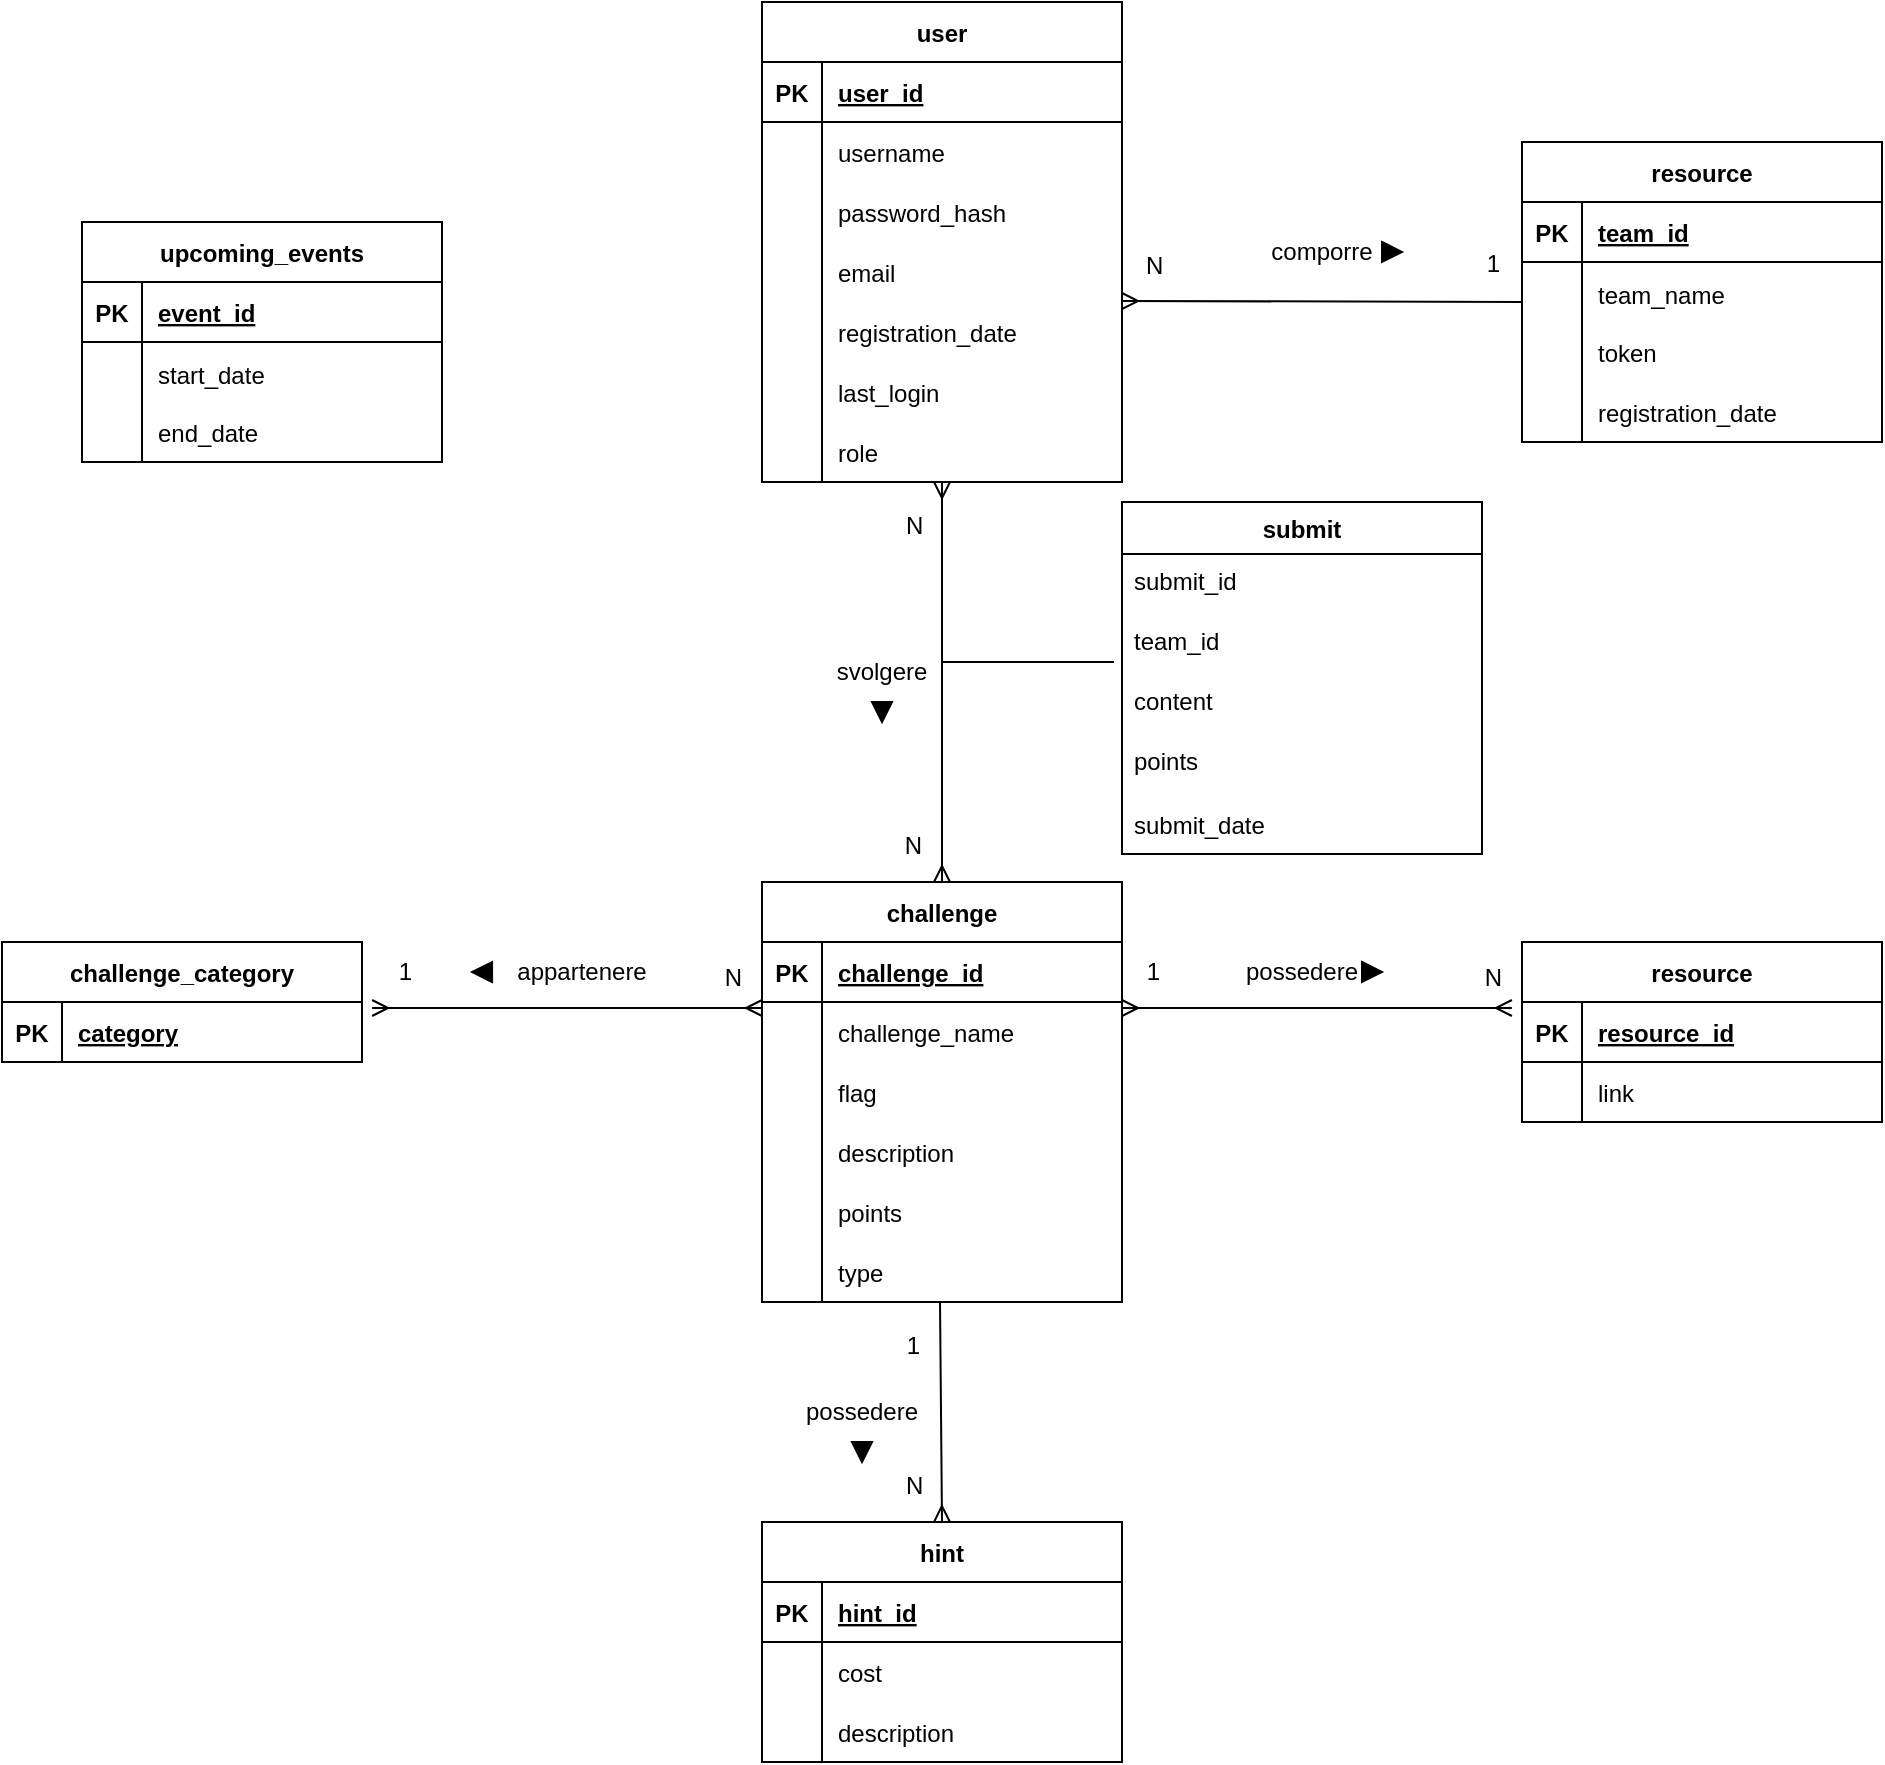 <mxfile>
    <diagram id="R2lEEEUBdFMjLlhIrx00" name="Page-1">
        <mxGraphModel dx="2384" dy="744" grid="1" gridSize="10" guides="1" tooltips="1" connect="1" arrows="1" fold="1" page="1" pageScale="1" pageWidth="850" pageHeight="1100" math="0" shadow="0" extFonts="Permanent Marker^https://fonts.googleapis.com/css?family=Permanent+Marker">
            <root>
                <mxCell id="0"/>
                <mxCell id="1" parent="0"/>
                <mxCell id="yDrpG6ZXYBAdKT8HltvP-22" value="" style="shape=partialRectangle;collapsible=0;dropTarget=0;pointerEvents=0;fillColor=none;points=[[0,0.5],[1,0.5]];portConstraint=eastwest;top=0;left=0;right=0;bottom=0;container=0;" parent="1" vertex="1">
                    <mxGeometry x="100" y="270" width="170" height="30" as="geometry"/>
                </mxCell>
                <mxCell id="yDrpG6ZXYBAdKT8HltvP-87" value="challenge" style="shape=table;startSize=30;container=1;collapsible=1;childLayout=tableLayout;fixedRows=1;rowLines=0;fontStyle=1;align=center;resizeLast=1;" parent="1" vertex="1">
                    <mxGeometry x="80" y="530" width="180" height="210" as="geometry"/>
                </mxCell>
                <mxCell id="yDrpG6ZXYBAdKT8HltvP-88" value="" style="shape=partialRectangle;collapsible=0;dropTarget=0;pointerEvents=0;fillColor=none;points=[[0,0.5],[1,0.5]];portConstraint=eastwest;top=0;left=0;right=0;bottom=1;" parent="yDrpG6ZXYBAdKT8HltvP-87" vertex="1">
                    <mxGeometry y="30" width="180" height="30" as="geometry"/>
                </mxCell>
                <mxCell id="yDrpG6ZXYBAdKT8HltvP-89" value="PK" style="shape=partialRectangle;overflow=hidden;connectable=0;fillColor=none;top=0;left=0;bottom=0;right=0;fontStyle=1;" parent="yDrpG6ZXYBAdKT8HltvP-88" vertex="1">
                    <mxGeometry width="30" height="30" as="geometry">
                        <mxRectangle width="30" height="30" as="alternateBounds"/>
                    </mxGeometry>
                </mxCell>
                <mxCell id="yDrpG6ZXYBAdKT8HltvP-90" value="challenge_id" style="shape=partialRectangle;overflow=hidden;connectable=0;fillColor=none;top=0;left=0;bottom=0;right=0;align=left;spacingLeft=6;fontStyle=5;" parent="yDrpG6ZXYBAdKT8HltvP-88" vertex="1">
                    <mxGeometry x="30" width="150" height="30" as="geometry">
                        <mxRectangle width="150" height="30" as="alternateBounds"/>
                    </mxGeometry>
                </mxCell>
                <mxCell id="yDrpG6ZXYBAdKT8HltvP-91" value="" style="shape=partialRectangle;collapsible=0;dropTarget=0;pointerEvents=0;fillColor=none;points=[[0,0.5],[1,0.5]];portConstraint=eastwest;top=0;left=0;right=0;bottom=0;" parent="yDrpG6ZXYBAdKT8HltvP-87" vertex="1">
                    <mxGeometry y="60" width="180" height="30" as="geometry"/>
                </mxCell>
                <mxCell id="yDrpG6ZXYBAdKT8HltvP-92" value="" style="shape=partialRectangle;overflow=hidden;connectable=0;fillColor=none;top=0;left=0;bottom=0;right=1;" parent="yDrpG6ZXYBAdKT8HltvP-91" vertex="1">
                    <mxGeometry width="30" height="30" as="geometry">
                        <mxRectangle width="30" height="30" as="alternateBounds"/>
                    </mxGeometry>
                </mxCell>
                <mxCell id="yDrpG6ZXYBAdKT8HltvP-93" value="challenge_name" style="shape=partialRectangle;overflow=hidden;connectable=0;fillColor=none;top=0;left=0;bottom=0;right=0;align=left;spacingLeft=6;" parent="yDrpG6ZXYBAdKT8HltvP-91" vertex="1">
                    <mxGeometry x="30" width="150" height="30" as="geometry">
                        <mxRectangle width="150" height="30" as="alternateBounds"/>
                    </mxGeometry>
                </mxCell>
                <mxCell id="yDrpG6ZXYBAdKT8HltvP-115" value="" style="endArrow=none;html=1;rounded=0;startArrow=ERmany;startFill=0;" parent="1" edge="1">
                    <mxGeometry relative="1" as="geometry">
                        <mxPoint x="260" y="239.5" as="sourcePoint"/>
                        <mxPoint x="460" y="240" as="targetPoint"/>
                    </mxGeometry>
                </mxCell>
                <mxCell id="yDrpG6ZXYBAdKT8HltvP-116" value="&lt;div&gt;N&lt;/div&gt;" style="resizable=0;html=1;align=left;verticalAlign=bottom;" parent="yDrpG6ZXYBAdKT8HltvP-115" connectable="0" vertex="1">
                    <mxGeometry x="-1" relative="1" as="geometry">
                        <mxPoint x="10" y="-9" as="offset"/>
                    </mxGeometry>
                </mxCell>
                <mxCell id="yDrpG6ZXYBAdKT8HltvP-117" value="1" style="resizable=0;html=1;align=right;verticalAlign=bottom;" parent="yDrpG6ZXYBAdKT8HltvP-115" connectable="0" vertex="1">
                    <mxGeometry x="1" relative="1" as="geometry">
                        <mxPoint x="-10" y="-10" as="offset"/>
                    </mxGeometry>
                </mxCell>
                <mxCell id="yDrpG6ZXYBAdKT8HltvP-118" value="" style="endArrow=ERmany;html=1;rounded=0;startArrow=ERmany;startFill=0;entryX=0.5;entryY=0;entryDx=0;entryDy=0;endFill=0;" parent="1" target="yDrpG6ZXYBAdKT8HltvP-87" edge="1">
                    <mxGeometry relative="1" as="geometry">
                        <mxPoint x="170" y="330" as="sourcePoint"/>
                        <mxPoint x="320" y="460.5" as="targetPoint"/>
                    </mxGeometry>
                </mxCell>
                <mxCell id="yDrpG6ZXYBAdKT8HltvP-119" value="&lt;div&gt;N&lt;/div&gt;" style="resizable=0;html=1;align=left;verticalAlign=bottom;" parent="yDrpG6ZXYBAdKT8HltvP-118" connectable="0" vertex="1">
                    <mxGeometry x="-1" relative="1" as="geometry">
                        <mxPoint x="-20" y="30" as="offset"/>
                    </mxGeometry>
                </mxCell>
                <mxCell id="yDrpG6ZXYBAdKT8HltvP-120" value="&lt;div&gt;N&lt;/div&gt;" style="resizable=0;html=1;align=right;verticalAlign=bottom;" parent="yDrpG6ZXYBAdKT8HltvP-118" connectable="0" vertex="1">
                    <mxGeometry x="1" relative="1" as="geometry">
                        <mxPoint x="-10" y="-10" as="offset"/>
                    </mxGeometry>
                </mxCell>
                <mxCell id="yDrpG6ZXYBAdKT8HltvP-121" value="" style="endArrow=none;html=1;rounded=0;entryX=-0.022;entryY=0.8;entryDx=0;entryDy=0;entryPerimeter=0;" parent="1" target="uYrb1dKeIzhI816JqT8A-3" edge="1">
                    <mxGeometry relative="1" as="geometry">
                        <mxPoint x="170" y="420" as="sourcePoint"/>
                        <mxPoint x="230" y="430" as="targetPoint"/>
                    </mxGeometry>
                </mxCell>
                <mxCell id="yDrpG6ZXYBAdKT8HltvP-122" value="submit" style="swimlane;fontStyle=1;childLayout=stackLayout;horizontal=1;startSize=26;horizontalStack=0;resizeParent=1;resizeParentMax=0;resizeLast=0;collapsible=1;marginBottom=0;align=center;fontSize=12;" parent="1" vertex="1">
                    <mxGeometry x="260" y="340" width="180" height="176" as="geometry"/>
                </mxCell>
                <mxCell id="yDrpG6ZXYBAdKT8HltvP-123" value="submit_id" style="text;strokeColor=none;fillColor=none;spacingLeft=4;spacingRight=4;overflow=hidden;rotatable=0;points=[[0,0.5],[1,0.5]];portConstraint=eastwest;fontSize=12;" parent="yDrpG6ZXYBAdKT8HltvP-122" vertex="1">
                    <mxGeometry y="26" width="180" height="30" as="geometry"/>
                </mxCell>
                <mxCell id="uYrb1dKeIzhI816JqT8A-3" value="team_id" style="text;strokeColor=none;fillColor=none;spacingLeft=4;spacingRight=4;overflow=hidden;rotatable=0;points=[[0,0.5],[1,0.5]];portConstraint=eastwest;fontSize=12;" parent="yDrpG6ZXYBAdKT8HltvP-122" vertex="1">
                    <mxGeometry y="56" width="180" height="30" as="geometry"/>
                </mxCell>
                <mxCell id="yDrpG6ZXYBAdKT8HltvP-124" value="content" style="text;strokeColor=none;fillColor=none;spacingLeft=4;spacingRight=4;overflow=hidden;rotatable=0;points=[[0,0.5],[1,0.5]];portConstraint=eastwest;fontSize=12;" parent="yDrpG6ZXYBAdKT8HltvP-122" vertex="1">
                    <mxGeometry y="86" width="180" height="30" as="geometry"/>
                </mxCell>
                <mxCell id="yDrpG6ZXYBAdKT8HltvP-125" value="points" style="text;strokeColor=none;fillColor=none;spacingLeft=4;spacingRight=4;overflow=hidden;rotatable=0;points=[[0,0.5],[1,0.5]];portConstraint=eastwest;fontSize=12;imageAspect=1;" parent="yDrpG6ZXYBAdKT8HltvP-122" vertex="1">
                    <mxGeometry y="116" width="180" height="32" as="geometry"/>
                </mxCell>
                <mxCell id="68" value="submit_date" style="text;strokeColor=none;fillColor=none;spacingLeft=4;spacingRight=4;overflow=hidden;rotatable=0;points=[[0,0.5],[1,0.5]];portConstraint=eastwest;fontSize=12;imageAspect=1;" parent="yDrpG6ZXYBAdKT8HltvP-122" vertex="1">
                    <mxGeometry y="148" width="180" height="28" as="geometry"/>
                </mxCell>
                <mxCell id="uYrb1dKeIzhI816JqT8A-4" value="comporre" style="text;html=1;strokeColor=none;fillColor=none;align=center;verticalAlign=middle;whiteSpace=wrap;rounded=0;fontSize=12;" parent="1" vertex="1">
                    <mxGeometry x="330" y="200" width="60" height="30" as="geometry"/>
                </mxCell>
                <mxCell id="uYrb1dKeIzhI816JqT8A-5" value="" style="triangle;whiteSpace=wrap;html=1;fontSize=12;strokeColor=default;fillColor=#000000;" parent="1" vertex="1">
                    <mxGeometry x="390" y="210" width="10" height="10" as="geometry"/>
                </mxCell>
                <mxCell id="uYrb1dKeIzhI816JqT8A-7" value="svolgere" style="text;html=1;strokeColor=none;fillColor=none;align=center;verticalAlign=middle;whiteSpace=wrap;rounded=0;fontSize=12;" parent="1" vertex="1">
                    <mxGeometry x="110" y="410" width="60" height="30" as="geometry"/>
                </mxCell>
                <mxCell id="uYrb1dKeIzhI816JqT8A-8" value="" style="triangle;whiteSpace=wrap;html=1;fontSize=12;strokeColor=default;fillColor=#000000;rotation=90;" parent="1" vertex="1">
                    <mxGeometry x="135" y="440" width="10" height="10" as="geometry"/>
                </mxCell>
                <mxCell id="C-vyLk0tnHw3VtMMgP7b-23" value="user" style="shape=table;startSize=30;container=1;collapsible=1;childLayout=tableLayout;fixedRows=1;rowLines=0;fontStyle=1;align=center;resizeLast=1;" parent="1" vertex="1">
                    <mxGeometry x="80" y="90" width="180" height="240" as="geometry"/>
                </mxCell>
                <mxCell id="C-vyLk0tnHw3VtMMgP7b-24" value="" style="shape=partialRectangle;collapsible=0;dropTarget=0;pointerEvents=0;fillColor=none;points=[[0,0.5],[1,0.5]];portConstraint=eastwest;top=0;left=0;right=0;bottom=1;" parent="C-vyLk0tnHw3VtMMgP7b-23" vertex="1">
                    <mxGeometry y="30" width="180" height="30" as="geometry"/>
                </mxCell>
                <mxCell id="C-vyLk0tnHw3VtMMgP7b-25" value="PK" style="shape=partialRectangle;overflow=hidden;connectable=0;fillColor=none;top=0;left=0;bottom=0;right=0;fontStyle=1;" parent="C-vyLk0tnHw3VtMMgP7b-24" vertex="1">
                    <mxGeometry width="30" height="30" as="geometry">
                        <mxRectangle width="30" height="30" as="alternateBounds"/>
                    </mxGeometry>
                </mxCell>
                <mxCell id="C-vyLk0tnHw3VtMMgP7b-26" value="user_id" style="shape=partialRectangle;overflow=hidden;connectable=0;fillColor=none;top=0;left=0;bottom=0;right=0;align=left;spacingLeft=6;fontStyle=5;" parent="C-vyLk0tnHw3VtMMgP7b-24" vertex="1">
                    <mxGeometry x="30" width="150" height="30" as="geometry">
                        <mxRectangle width="150" height="30" as="alternateBounds"/>
                    </mxGeometry>
                </mxCell>
                <mxCell id="C-vyLk0tnHw3VtMMgP7b-27" value="" style="shape=partialRectangle;collapsible=0;dropTarget=0;pointerEvents=0;fillColor=none;points=[[0,0.5],[1,0.5]];portConstraint=eastwest;top=0;left=0;right=0;bottom=0;" parent="C-vyLk0tnHw3VtMMgP7b-23" vertex="1">
                    <mxGeometry y="60" width="180" height="30" as="geometry"/>
                </mxCell>
                <mxCell id="C-vyLk0tnHw3VtMMgP7b-28" value="" style="shape=partialRectangle;overflow=hidden;connectable=0;fillColor=none;top=0;left=0;bottom=0;right=1;" parent="C-vyLk0tnHw3VtMMgP7b-27" vertex="1">
                    <mxGeometry width="30" height="30" as="geometry">
                        <mxRectangle width="30" height="30" as="alternateBounds"/>
                    </mxGeometry>
                </mxCell>
                <mxCell id="C-vyLk0tnHw3VtMMgP7b-29" value="username" style="shape=partialRectangle;overflow=hidden;connectable=0;fillColor=none;top=0;left=0;bottom=0;right=0;align=left;spacingLeft=6;" parent="C-vyLk0tnHw3VtMMgP7b-27" vertex="1">
                    <mxGeometry x="30" width="150" height="30" as="geometry">
                        <mxRectangle width="150" height="30" as="alternateBounds"/>
                    </mxGeometry>
                </mxCell>
                <mxCell id="yDrpG6ZXYBAdKT8HltvP-60" value="" style="group" parent="1" vertex="1" connectable="0">
                    <mxGeometry x="80" y="270" width="180" height="30" as="geometry"/>
                </mxCell>
                <mxCell id="yDrpG6ZXYBAdKT8HltvP-23" value="" style="shape=partialRectangle;overflow=hidden;connectable=0;fillColor=none;top=0;left=0;bottom=0;right=1;" parent="yDrpG6ZXYBAdKT8HltvP-60" vertex="1">
                    <mxGeometry width="30" height="30" as="geometry">
                        <mxRectangle width="30" height="30" as="alternateBounds"/>
                    </mxGeometry>
                </mxCell>
                <mxCell id="yDrpG6ZXYBAdKT8HltvP-24" value="last_login" style="shape=partialRectangle;overflow=hidden;connectable=0;fillColor=none;top=0;left=0;bottom=0;right=0;align=left;spacingLeft=6;" parent="yDrpG6ZXYBAdKT8HltvP-60" vertex="1">
                    <mxGeometry x="30" width="150" height="30" as="geometry">
                        <mxRectangle width="220" height="30" as="alternateBounds"/>
                    </mxGeometry>
                </mxCell>
                <mxCell id="yDrpG6ZXYBAdKT8HltvP-62" value="" style="group" parent="1" vertex="1" connectable="0">
                    <mxGeometry x="80" y="240" width="180" height="30" as="geometry"/>
                </mxCell>
                <mxCell id="yDrpG6ZXYBAdKT8HltvP-19" value="" style="shape=partialRectangle;collapsible=0;dropTarget=0;pointerEvents=0;fillColor=none;points=[[0,0.5],[1,0.5]];portConstraint=eastwest;top=0;left=0;right=0;bottom=0;container=0;" parent="yDrpG6ZXYBAdKT8HltvP-62" vertex="1">
                    <mxGeometry width="180" height="30" as="geometry"/>
                </mxCell>
                <mxCell id="yDrpG6ZXYBAdKT8HltvP-20" value="" style="shape=partialRectangle;overflow=hidden;connectable=0;fillColor=none;top=0;left=0;bottom=0;right=1;" parent="yDrpG6ZXYBAdKT8HltvP-62" vertex="1">
                    <mxGeometry width="30" height="30" as="geometry">
                        <mxRectangle width="30" height="30" as="alternateBounds"/>
                    </mxGeometry>
                </mxCell>
                <mxCell id="yDrpG6ZXYBAdKT8HltvP-21" value="registration_date" style="shape=partialRectangle;overflow=hidden;connectable=0;fillColor=none;top=0;left=0;bottom=0;right=0;align=left;spacingLeft=6;" parent="yDrpG6ZXYBAdKT8HltvP-62" vertex="1">
                    <mxGeometry x="30" width="150" height="30" as="geometry">
                        <mxRectangle width="220" height="30" as="alternateBounds"/>
                    </mxGeometry>
                </mxCell>
                <mxCell id="yDrpG6ZXYBAdKT8HltvP-63" value="" style="group" parent="1" vertex="1" connectable="0">
                    <mxGeometry x="80" y="210" width="180" height="30" as="geometry"/>
                </mxCell>
                <mxCell id="yDrpG6ZXYBAdKT8HltvP-16" value="" style="shape=partialRectangle;collapsible=0;dropTarget=0;pointerEvents=0;fillColor=none;points=[[0,0.5],[1,0.5]];portConstraint=eastwest;top=0;left=0;right=0;bottom=0;container=0;" parent="yDrpG6ZXYBAdKT8HltvP-63" vertex="1">
                    <mxGeometry width="180" height="30" as="geometry"/>
                </mxCell>
                <mxCell id="yDrpG6ZXYBAdKT8HltvP-17" value="" style="shape=partialRectangle;overflow=hidden;connectable=0;fillColor=none;top=0;left=0;bottom=0;right=1;" parent="yDrpG6ZXYBAdKT8HltvP-63" vertex="1">
                    <mxGeometry width="30" height="30" as="geometry">
                        <mxRectangle width="30" height="30" as="alternateBounds"/>
                    </mxGeometry>
                </mxCell>
                <mxCell id="yDrpG6ZXYBAdKT8HltvP-18" value="email" style="shape=partialRectangle;overflow=hidden;connectable=0;fillColor=none;top=0;left=0;bottom=0;right=0;align=left;spacingLeft=6;" parent="yDrpG6ZXYBAdKT8HltvP-63" vertex="1">
                    <mxGeometry x="30" width="150" height="30" as="geometry">
                        <mxRectangle width="220" height="30" as="alternateBounds"/>
                    </mxGeometry>
                </mxCell>
                <mxCell id="uYrb1dKeIzhI816JqT8A-12" value="" style="group" parent="1" vertex="1" connectable="0">
                    <mxGeometry x="80" y="300" width="180" height="30" as="geometry"/>
                </mxCell>
                <mxCell id="uYrb1dKeIzhI816JqT8A-13" value="" style="shape=partialRectangle;overflow=hidden;connectable=0;fillColor=none;top=0;left=0;bottom=0;right=1;" parent="uYrb1dKeIzhI816JqT8A-12" vertex="1">
                    <mxGeometry width="30" height="30" as="geometry">
                        <mxRectangle width="30" height="30" as="alternateBounds"/>
                    </mxGeometry>
                </mxCell>
                <mxCell id="uYrb1dKeIzhI816JqT8A-14" value="role" style="shape=partialRectangle;overflow=hidden;connectable=0;fillColor=none;top=0;left=0;bottom=0;right=0;align=left;spacingLeft=6;" parent="uYrb1dKeIzhI816JqT8A-12" vertex="1">
                    <mxGeometry x="30" width="150" height="30" as="geometry">
                        <mxRectangle width="220" height="30" as="alternateBounds"/>
                    </mxGeometry>
                </mxCell>
                <mxCell id="2" value="" style="shape=partialRectangle;collapsible=0;dropTarget=0;pointerEvents=0;fillColor=none;points=[[0,0.5],[1,0.5]];portConstraint=eastwest;top=0;left=0;right=0;bottom=0;" parent="1" vertex="1">
                    <mxGeometry x="80" y="650" width="180" height="30" as="geometry"/>
                </mxCell>
                <mxCell id="3" value="" style="shape=partialRectangle;overflow=hidden;connectable=0;fillColor=none;top=0;left=0;bottom=0;right=1;" parent="2" vertex="1">
                    <mxGeometry width="30" height="30" as="geometry">
                        <mxRectangle width="30" height="30" as="alternateBounds"/>
                    </mxGeometry>
                </mxCell>
                <mxCell id="4" value="description" style="shape=partialRectangle;overflow=hidden;connectable=0;fillColor=none;top=0;left=0;bottom=0;right=0;align=left;spacingLeft=6;" parent="2" vertex="1">
                    <mxGeometry x="30" width="150" height="30" as="geometry">
                        <mxRectangle width="150" height="30" as="alternateBounds"/>
                    </mxGeometry>
                </mxCell>
                <mxCell id="6" value="resource" style="shape=table;startSize=30;container=1;collapsible=1;childLayout=tableLayout;fixedRows=1;rowLines=0;fontStyle=1;align=center;resizeLast=1;" parent="1" vertex="1">
                    <mxGeometry x="460" y="560" width="180" height="90" as="geometry"/>
                </mxCell>
                <mxCell id="7" value="" style="shape=partialRectangle;collapsible=0;dropTarget=0;pointerEvents=0;fillColor=none;points=[[0,0.5],[1,0.5]];portConstraint=eastwest;top=0;left=0;right=0;bottom=1;" parent="6" vertex="1">
                    <mxGeometry y="30" width="180" height="30" as="geometry"/>
                </mxCell>
                <mxCell id="8" value="PK" style="shape=partialRectangle;overflow=hidden;connectable=0;fillColor=none;top=0;left=0;bottom=0;right=0;fontStyle=1;" parent="7" vertex="1">
                    <mxGeometry width="30" height="30" as="geometry">
                        <mxRectangle width="30" height="30" as="alternateBounds"/>
                    </mxGeometry>
                </mxCell>
                <mxCell id="9" value="resource_id" style="shape=partialRectangle;overflow=hidden;connectable=0;fillColor=none;top=0;left=0;bottom=0;right=0;align=left;spacingLeft=6;fontStyle=5;" parent="7" vertex="1">
                    <mxGeometry x="30" width="150" height="30" as="geometry">
                        <mxRectangle width="150" height="30" as="alternateBounds"/>
                    </mxGeometry>
                </mxCell>
                <mxCell id="22" value="" style="endArrow=ERmany;html=1;rounded=0;startArrow=ERmany;startFill=0;entryX=1;entryY=0.1;entryDx=0;entryDy=0;endFill=0;exitX=-0.028;exitY=0.1;exitDx=0;exitDy=0;exitPerimeter=0;entryPerimeter=0;" parent="1" source="7" target="yDrpG6ZXYBAdKT8HltvP-91" edge="1">
                    <mxGeometry relative="1" as="geometry">
                        <mxPoint x="360" y="510" as="sourcePoint"/>
                        <mxPoint x="360" y="710" as="targetPoint"/>
                    </mxGeometry>
                </mxCell>
                <mxCell id="24" value="&lt;div&gt;1&lt;/div&gt;" style="resizable=0;html=1;align=right;verticalAlign=bottom;" parent="22" connectable="0" vertex="1">
                    <mxGeometry x="1" relative="1" as="geometry">
                        <mxPoint x="20" y="-10" as="offset"/>
                    </mxGeometry>
                </mxCell>
                <mxCell id="26" value="possedere" style="text;html=1;strokeColor=none;fillColor=none;align=center;verticalAlign=middle;whiteSpace=wrap;rounded=0;fontSize=12;" parent="1" vertex="1">
                    <mxGeometry x="320" y="560" width="60" height="30" as="geometry"/>
                </mxCell>
                <mxCell id="27" value="" style="triangle;whiteSpace=wrap;html=1;fontSize=12;strokeColor=default;fillColor=#000000;rotation=0;" parent="1" vertex="1">
                    <mxGeometry x="380" y="570" width="10" height="10" as="geometry"/>
                </mxCell>
                <mxCell id="29" value="&lt;div&gt;N&lt;/div&gt;" style="resizable=0;html=1;align=right;verticalAlign=bottom;" parent="1" connectable="0" vertex="1">
                    <mxGeometry x="420" y="560" as="geometry">
                        <mxPoint x="30" y="26" as="offset"/>
                    </mxGeometry>
                </mxCell>
                <mxCell id="43" value="" style="endArrow=none;html=1;rounded=0;startArrow=ERmany;startFill=0;exitX=0.5;exitY=0;exitDx=0;exitDy=0;" parent="1" source="32" edge="1">
                    <mxGeometry relative="1" as="geometry">
                        <mxPoint x="169" y="780" as="sourcePoint"/>
                        <mxPoint x="169" y="740" as="targetPoint"/>
                    </mxGeometry>
                </mxCell>
                <mxCell id="44" value="&lt;div&gt;N&lt;/div&gt;" style="resizable=0;html=1;align=left;verticalAlign=bottom;" parent="43" connectable="0" vertex="1">
                    <mxGeometry x="-1" relative="1" as="geometry">
                        <mxPoint x="-20" y="-10" as="offset"/>
                    </mxGeometry>
                </mxCell>
                <mxCell id="45" value="1" style="resizable=0;html=1;align=right;verticalAlign=bottom;" parent="43" connectable="0" vertex="1">
                    <mxGeometry x="1" relative="1" as="geometry">
                        <mxPoint x="-10" y="30" as="offset"/>
                    </mxGeometry>
                </mxCell>
                <mxCell id="47" value="" style="triangle;whiteSpace=wrap;html=1;fontSize=12;strokeColor=default;fillColor=#000000;rotation=90;" parent="1" vertex="1">
                    <mxGeometry x="125" y="810" width="10" height="10" as="geometry"/>
                </mxCell>
                <mxCell id="32" value="hint" style="shape=table;startSize=30;container=1;collapsible=1;childLayout=tableLayout;fixedRows=1;rowLines=0;fontStyle=1;align=center;resizeLast=1;" parent="1" vertex="1">
                    <mxGeometry x="80" y="850" width="180" height="120" as="geometry"/>
                </mxCell>
                <mxCell id="33" value="" style="shape=partialRectangle;collapsible=0;dropTarget=0;pointerEvents=0;fillColor=none;points=[[0,0.5],[1,0.5]];portConstraint=eastwest;top=0;left=0;right=0;bottom=1;" parent="32" vertex="1">
                    <mxGeometry y="30" width="180" height="30" as="geometry"/>
                </mxCell>
                <mxCell id="34" value="PK" style="shape=partialRectangle;overflow=hidden;connectable=0;fillColor=none;top=0;left=0;bottom=0;right=0;fontStyle=1;" parent="33" vertex="1">
                    <mxGeometry width="30" height="30" as="geometry">
                        <mxRectangle width="30" height="30" as="alternateBounds"/>
                    </mxGeometry>
                </mxCell>
                <mxCell id="35" value="hint_id" style="shape=partialRectangle;overflow=hidden;connectable=0;fillColor=none;top=0;left=0;bottom=0;right=0;align=left;spacingLeft=6;fontStyle=5;" parent="33" vertex="1">
                    <mxGeometry x="30" width="150" height="30" as="geometry">
                        <mxRectangle width="150" height="30" as="alternateBounds"/>
                    </mxGeometry>
                </mxCell>
                <mxCell id="36" value="" style="shape=partialRectangle;collapsible=0;dropTarget=0;pointerEvents=0;fillColor=none;points=[[0,0.5],[1,0.5]];portConstraint=eastwest;top=0;left=0;right=0;bottom=0;" parent="32" vertex="1">
                    <mxGeometry y="60" width="180" height="30" as="geometry"/>
                </mxCell>
                <mxCell id="37" value="" style="shape=partialRectangle;overflow=hidden;connectable=0;fillColor=none;top=0;left=0;bottom=0;right=1;" parent="36" vertex="1">
                    <mxGeometry width="30" height="30" as="geometry">
                        <mxRectangle width="30" height="30" as="alternateBounds"/>
                    </mxGeometry>
                </mxCell>
                <mxCell id="38" value="cost" style="shape=partialRectangle;overflow=hidden;connectable=0;fillColor=none;top=0;left=0;bottom=0;right=0;align=left;spacingLeft=6;" parent="36" vertex="1">
                    <mxGeometry x="30" width="150" height="30" as="geometry">
                        <mxRectangle width="150" height="30" as="alternateBounds"/>
                    </mxGeometry>
                </mxCell>
                <mxCell id="49" value="possedere" style="text;html=1;strokeColor=none;fillColor=none;align=center;verticalAlign=middle;whiteSpace=wrap;rounded=0;fontSize=12;" parent="1" vertex="1">
                    <mxGeometry x="100" y="780" width="60" height="30" as="geometry"/>
                </mxCell>
                <mxCell id="52" value="" style="shape=partialRectangle;collapsible=0;dropTarget=0;pointerEvents=0;fillColor=none;points=[[0,0.5],[1,0.5]];portConstraint=eastwest;top=0;left=0;right=0;bottom=0;" parent="1" vertex="1">
                    <mxGeometry x="80" y="940" width="180" height="30" as="geometry"/>
                </mxCell>
                <mxCell id="53" value="" style="shape=partialRectangle;overflow=hidden;connectable=0;fillColor=none;top=0;left=0;bottom=0;right=1;" parent="52" vertex="1">
                    <mxGeometry width="30" height="30" as="geometry">
                        <mxRectangle width="30" height="30" as="alternateBounds"/>
                    </mxGeometry>
                </mxCell>
                <mxCell id="54" value="description" style="shape=partialRectangle;overflow=hidden;connectable=0;fillColor=none;top=0;left=0;bottom=0;right=0;align=left;spacingLeft=6;" parent="52" vertex="1">
                    <mxGeometry x="30" width="150" height="30" as="geometry">
                        <mxRectangle width="150" height="30" as="alternateBounds"/>
                    </mxGeometry>
                </mxCell>
                <mxCell id="55" value="challenge_category" style="shape=table;startSize=30;container=1;collapsible=1;childLayout=tableLayout;fixedRows=1;rowLines=0;fontStyle=1;align=center;resizeLast=1;" parent="1" vertex="1">
                    <mxGeometry x="-300" y="560" width="180" height="60" as="geometry"/>
                </mxCell>
                <mxCell id="56" value="" style="shape=partialRectangle;collapsible=0;dropTarget=0;pointerEvents=0;fillColor=none;points=[[0,0.5],[1,0.5]];portConstraint=eastwest;top=0;left=0;right=0;bottom=1;" parent="55" vertex="1">
                    <mxGeometry y="30" width="180" height="30" as="geometry"/>
                </mxCell>
                <mxCell id="57" value="PK" style="shape=partialRectangle;overflow=hidden;connectable=0;fillColor=none;top=0;left=0;bottom=0;right=0;fontStyle=1;" parent="56" vertex="1">
                    <mxGeometry width="30" height="30" as="geometry">
                        <mxRectangle width="30" height="30" as="alternateBounds"/>
                    </mxGeometry>
                </mxCell>
                <mxCell id="58" value="category" style="shape=partialRectangle;overflow=hidden;connectable=0;fillColor=none;top=0;left=0;bottom=0;right=0;align=left;spacingLeft=6;fontStyle=5;" parent="56" vertex="1">
                    <mxGeometry x="30" width="150" height="30" as="geometry">
                        <mxRectangle width="150" height="30" as="alternateBounds"/>
                    </mxGeometry>
                </mxCell>
                <mxCell id="59" value="" style="endArrow=ERmany;html=1;rounded=0;startArrow=ERmany;startFill=0;entryX=1;entryY=0.1;entryDx=0;entryDy=0;endFill=0;exitX=-0.028;exitY=0.1;exitDx=0;exitDy=0;exitPerimeter=0;entryPerimeter=0;" parent="1" edge="1">
                    <mxGeometry relative="1" as="geometry">
                        <mxPoint x="80.0" y="593" as="sourcePoint"/>
                        <mxPoint x="-114.96" y="593" as="targetPoint"/>
                    </mxGeometry>
                </mxCell>
                <mxCell id="60" value="&lt;div&gt;1&lt;/div&gt;" style="resizable=0;html=1;align=right;verticalAlign=bottom;" parent="59" connectable="0" vertex="1">
                    <mxGeometry x="1" relative="1" as="geometry">
                        <mxPoint x="20" y="-10" as="offset"/>
                    </mxGeometry>
                </mxCell>
                <mxCell id="61" value="appartenere" style="text;html=1;strokeColor=none;fillColor=none;align=center;verticalAlign=middle;whiteSpace=wrap;rounded=0;fontSize=12;" parent="1" vertex="1">
                    <mxGeometry x="-40.0" y="560" width="60" height="30" as="geometry"/>
                </mxCell>
                <mxCell id="62" value="" style="triangle;whiteSpace=wrap;html=1;fontSize=12;strokeColor=default;fillColor=#000000;rotation=-180;" parent="1" vertex="1">
                    <mxGeometry x="-64.96" y="570" width="10" height="10" as="geometry"/>
                </mxCell>
                <mxCell id="63" value="&lt;div&gt;N&lt;/div&gt;" style="resizable=0;html=1;align=right;verticalAlign=bottom;" parent="1" connectable="0" vertex="1">
                    <mxGeometry x="40.0" y="560" as="geometry">
                        <mxPoint x="30" y="26" as="offset"/>
                    </mxGeometry>
                </mxCell>
                <mxCell id="65" value="" style="shape=partialRectangle;collapsible=0;dropTarget=0;pointerEvents=0;fillColor=none;points=[[0,0.5],[1,0.5]];portConstraint=eastwest;top=0;left=0;right=0;bottom=0;" parent="1" vertex="1">
                    <mxGeometry x="80" y="680" width="180" height="30" as="geometry"/>
                </mxCell>
                <mxCell id="66" value="" style="shape=partialRectangle;overflow=hidden;connectable=0;fillColor=none;top=0;left=0;bottom=0;right=1;" parent="65" vertex="1">
                    <mxGeometry width="30" height="30" as="geometry">
                        <mxRectangle width="30" height="30" as="alternateBounds"/>
                    </mxGeometry>
                </mxCell>
                <mxCell id="67" value="points" style="shape=partialRectangle;overflow=hidden;connectable=0;fillColor=none;top=0;left=0;bottom=0;right=0;align=left;spacingLeft=6;" parent="65" vertex="1">
                    <mxGeometry x="30" width="150" height="30" as="geometry">
                        <mxRectangle width="150" height="30" as="alternateBounds"/>
                    </mxGeometry>
                </mxCell>
                <mxCell id="69" value="" style="group" parent="1" vertex="1" connectable="0">
                    <mxGeometry x="80" y="180" width="180" height="30" as="geometry"/>
                </mxCell>
                <mxCell id="70" value="" style="shape=partialRectangle;collapsible=0;dropTarget=0;pointerEvents=0;fillColor=none;points=[[0,0.5],[1,0.5]];portConstraint=eastwest;top=0;left=0;right=0;bottom=0;container=0;" parent="69" vertex="1">
                    <mxGeometry width="180" height="30" as="geometry"/>
                </mxCell>
                <mxCell id="71" value="" style="shape=partialRectangle;overflow=hidden;connectable=0;fillColor=none;top=0;left=0;bottom=0;right=1;" parent="69" vertex="1">
                    <mxGeometry width="30" height="30" as="geometry">
                        <mxRectangle width="30" height="30" as="alternateBounds"/>
                    </mxGeometry>
                </mxCell>
                <mxCell id="72" value="password_hash" style="shape=partialRectangle;overflow=hidden;connectable=0;fillColor=none;top=0;left=0;bottom=0;right=0;align=left;spacingLeft=6;" parent="69" vertex="1">
                    <mxGeometry x="30" width="150" height="30" as="geometry">
                        <mxRectangle width="220" height="30" as="alternateBounds"/>
                    </mxGeometry>
                </mxCell>
                <mxCell id="81" value="resource" style="shape=table;startSize=30;container=1;collapsible=1;childLayout=tableLayout;fixedRows=1;rowLines=0;fontStyle=1;align=center;resizeLast=1;" parent="1" vertex="1">
                    <mxGeometry x="460" y="160" width="180" height="150" as="geometry"/>
                </mxCell>
                <mxCell id="82" value="" style="shape=partialRectangle;collapsible=0;dropTarget=0;pointerEvents=0;fillColor=none;points=[[0,0.5],[1,0.5]];portConstraint=eastwest;top=0;left=0;right=0;bottom=1;" parent="81" vertex="1">
                    <mxGeometry y="30" width="180" height="30" as="geometry"/>
                </mxCell>
                <mxCell id="83" value="PK" style="shape=partialRectangle;overflow=hidden;connectable=0;fillColor=none;top=0;left=0;bottom=0;right=0;fontStyle=1;" parent="82" vertex="1">
                    <mxGeometry width="30" height="30" as="geometry">
                        <mxRectangle width="30" height="30" as="alternateBounds"/>
                    </mxGeometry>
                </mxCell>
                <mxCell id="84" value="team_id" style="shape=partialRectangle;overflow=hidden;connectable=0;fillColor=none;top=0;left=0;bottom=0;right=0;align=left;spacingLeft=6;fontStyle=5;" parent="82" vertex="1">
                    <mxGeometry x="30" width="150" height="30" as="geometry">
                        <mxRectangle width="150" height="30" as="alternateBounds"/>
                    </mxGeometry>
                </mxCell>
                <mxCell id="85" value="" style="shape=partialRectangle;collapsible=0;dropTarget=0;pointerEvents=0;fillColor=none;points=[[0,0.5],[1,0.5]];portConstraint=eastwest;top=0;left=0;right=0;bottom=0;" parent="1" vertex="1">
                    <mxGeometry x="460" y="250" width="180" height="30" as="geometry"/>
                </mxCell>
                <mxCell id="86" value="" style="shape=partialRectangle;overflow=hidden;connectable=0;fillColor=none;top=0;left=0;bottom=0;right=1;" parent="85" vertex="1">
                    <mxGeometry width="30" height="30" as="geometry">
                        <mxRectangle width="30" height="30" as="alternateBounds"/>
                    </mxGeometry>
                </mxCell>
                <mxCell id="87" value="token" style="shape=partialRectangle;overflow=hidden;connectable=0;fillColor=none;top=0;left=0;bottom=0;right=0;align=left;spacingLeft=6;" parent="85" vertex="1">
                    <mxGeometry x="30" width="150" height="30" as="geometry">
                        <mxRectangle width="150" height="30" as="alternateBounds"/>
                    </mxGeometry>
                </mxCell>
                <mxCell id="88" value="" style="group" parent="1" vertex="1" connectable="0">
                    <mxGeometry x="460" y="280" width="180" height="30" as="geometry"/>
                </mxCell>
                <mxCell id="89" value="" style="shape=partialRectangle;collapsible=0;dropTarget=0;pointerEvents=0;fillColor=none;points=[[0,0.5],[1,0.5]];portConstraint=eastwest;top=0;left=0;right=0;bottom=0;container=0;" parent="88" vertex="1">
                    <mxGeometry width="180" height="30" as="geometry"/>
                </mxCell>
                <mxCell id="90" value="" style="shape=partialRectangle;overflow=hidden;connectable=0;fillColor=none;top=0;left=0;bottom=0;right=1;" parent="88" vertex="1">
                    <mxGeometry width="30" height="30" as="geometry">
                        <mxRectangle width="30" height="30" as="alternateBounds"/>
                    </mxGeometry>
                </mxCell>
                <mxCell id="91" value="registration_date" style="shape=partialRectangle;overflow=hidden;connectable=0;fillColor=none;top=0;left=0;bottom=0;right=0;align=left;spacingLeft=6;" parent="88" vertex="1">
                    <mxGeometry x="30" width="150" height="30" as="geometry">
                        <mxRectangle width="220" height="30" as="alternateBounds"/>
                    </mxGeometry>
                </mxCell>
                <mxCell id="93" value="" style="group" parent="1" vertex="1" connectable="0">
                    <mxGeometry x="460" y="221" width="180" height="30" as="geometry"/>
                </mxCell>
                <mxCell id="94" value="" style="shape=partialRectangle;collapsible=0;dropTarget=0;pointerEvents=0;fillColor=none;points=[[0,0.5],[1,0.5]];portConstraint=eastwest;top=0;left=0;right=0;bottom=0;container=0;" parent="93" vertex="1">
                    <mxGeometry width="180" height="30" as="geometry"/>
                </mxCell>
                <mxCell id="95" value="" style="shape=partialRectangle;overflow=hidden;connectable=0;fillColor=none;top=0;left=0;bottom=0;right=1;" parent="93" vertex="1">
                    <mxGeometry width="30" height="30" as="geometry">
                        <mxRectangle width="30" height="30" as="alternateBounds"/>
                    </mxGeometry>
                </mxCell>
                <mxCell id="96" value="team_name" style="shape=partialRectangle;overflow=hidden;connectable=0;fillColor=none;top=0;left=0;bottom=0;right=0;align=left;spacingLeft=6;" parent="93" vertex="1">
                    <mxGeometry x="30" width="150" height="30" as="geometry">
                        <mxRectangle width="220" height="30" as="alternateBounds"/>
                    </mxGeometry>
                </mxCell>
                <mxCell id="97" value="" style="shape=partialRectangle;collapsible=0;dropTarget=0;pointerEvents=0;fillColor=none;points=[[0,0.5],[1,0.5]];portConstraint=eastwest;top=0;left=0;right=0;bottom=0;" parent="1" vertex="1">
                    <mxGeometry x="80" y="620" width="180" height="30" as="geometry"/>
                </mxCell>
                <mxCell id="98" value="" style="shape=partialRectangle;overflow=hidden;connectable=0;fillColor=none;top=0;left=0;bottom=0;right=1;" parent="97" vertex="1">
                    <mxGeometry width="30" height="30" as="geometry">
                        <mxRectangle width="30" height="30" as="alternateBounds"/>
                    </mxGeometry>
                </mxCell>
                <mxCell id="99" value="flag" style="shape=partialRectangle;overflow=hidden;connectable=0;fillColor=none;top=0;left=0;bottom=0;right=0;align=left;spacingLeft=6;" parent="97" vertex="1">
                    <mxGeometry x="30" width="150" height="30" as="geometry">
                        <mxRectangle width="150" height="30" as="alternateBounds"/>
                    </mxGeometry>
                </mxCell>
                <mxCell id="100" value="" style="shape=partialRectangle;collapsible=0;dropTarget=0;pointerEvents=0;fillColor=none;points=[[0,0.5],[1,0.5]];portConstraint=eastwest;top=0;left=0;right=0;bottom=0;" parent="1" vertex="1">
                    <mxGeometry x="460" y="620" width="180" height="30" as="geometry"/>
                </mxCell>
                <mxCell id="101" value="" style="shape=partialRectangle;overflow=hidden;connectable=0;fillColor=none;top=0;left=0;bottom=0;right=1;" parent="100" vertex="1">
                    <mxGeometry width="30" height="30" as="geometry">
                        <mxRectangle width="30" height="30" as="alternateBounds"/>
                    </mxGeometry>
                </mxCell>
                <mxCell id="102" value="link" style="shape=partialRectangle;overflow=hidden;connectable=0;fillColor=none;top=0;left=0;bottom=0;right=0;align=left;spacingLeft=6;" parent="100" vertex="1">
                    <mxGeometry x="30" width="150" height="30" as="geometry">
                        <mxRectangle width="150" height="30" as="alternateBounds"/>
                    </mxGeometry>
                </mxCell>
                <mxCell id="106" value="" style="shape=partialRectangle;collapsible=0;dropTarget=0;pointerEvents=0;fillColor=none;points=[[0,0.5],[1,0.5]];portConstraint=eastwest;top=0;left=0;right=0;bottom=0;" parent="1" vertex="1">
                    <mxGeometry x="80" y="710" width="180" height="30" as="geometry"/>
                </mxCell>
                <mxCell id="107" value="" style="shape=partialRectangle;overflow=hidden;connectable=0;fillColor=none;top=0;left=0;bottom=0;right=1;" parent="106" vertex="1">
                    <mxGeometry width="30" height="30" as="geometry">
                        <mxRectangle width="30" height="30" as="alternateBounds"/>
                    </mxGeometry>
                </mxCell>
                <mxCell id="108" value="type" style="shape=partialRectangle;overflow=hidden;connectable=0;fillColor=none;top=0;left=0;bottom=0;right=0;align=left;spacingLeft=6;" parent="106" vertex="1">
                    <mxGeometry x="30" width="150" height="30" as="geometry">
                        <mxRectangle width="150" height="30" as="alternateBounds"/>
                    </mxGeometry>
                </mxCell>
                <mxCell id="109" value="upcoming_events" style="shape=table;startSize=30;container=1;collapsible=1;childLayout=tableLayout;fixedRows=1;rowLines=0;fontStyle=1;align=center;resizeLast=1;" parent="1" vertex="1">
                    <mxGeometry x="-260" y="200" width="180" height="120" as="geometry"/>
                </mxCell>
                <mxCell id="110" value="" style="shape=partialRectangle;collapsible=0;dropTarget=0;pointerEvents=0;fillColor=none;points=[[0,0.5],[1,0.5]];portConstraint=eastwest;top=0;left=0;right=0;bottom=1;" parent="109" vertex="1">
                    <mxGeometry y="30" width="180" height="30" as="geometry"/>
                </mxCell>
                <mxCell id="111" value="PK" style="shape=partialRectangle;overflow=hidden;connectable=0;fillColor=none;top=0;left=0;bottom=0;right=0;fontStyle=1;" parent="110" vertex="1">
                    <mxGeometry width="30" height="30" as="geometry">
                        <mxRectangle width="30" height="30" as="alternateBounds"/>
                    </mxGeometry>
                </mxCell>
                <mxCell id="112" value="event_id" style="shape=partialRectangle;overflow=hidden;connectable=0;fillColor=none;top=0;left=0;bottom=0;right=0;align=left;spacingLeft=6;fontStyle=5;" parent="110" vertex="1">
                    <mxGeometry x="30" width="150" height="30" as="geometry">
                        <mxRectangle width="150" height="30" as="alternateBounds"/>
                    </mxGeometry>
                </mxCell>
                <mxCell id="113" value="" style="shape=partialRectangle;collapsible=0;dropTarget=0;pointerEvents=0;fillColor=none;points=[[0,0.5],[1,0.5]];portConstraint=eastwest;top=0;left=0;right=0;bottom=0;" parent="1" vertex="1">
                    <mxGeometry x="-260" y="290" width="180" height="30" as="geometry"/>
                </mxCell>
                <mxCell id="114" value="" style="shape=partialRectangle;overflow=hidden;connectable=0;fillColor=none;top=0;left=0;bottom=0;right=1;" parent="113" vertex="1">
                    <mxGeometry width="30" height="30" as="geometry">
                        <mxRectangle width="30" height="30" as="alternateBounds"/>
                    </mxGeometry>
                </mxCell>
                <mxCell id="115" value="end_date" style="shape=partialRectangle;overflow=hidden;connectable=0;fillColor=none;top=0;left=0;bottom=0;right=0;align=left;spacingLeft=6;" parent="113" vertex="1">
                    <mxGeometry x="30" width="150" height="30" as="geometry">
                        <mxRectangle width="150" height="30" as="alternateBounds"/>
                    </mxGeometry>
                </mxCell>
                <mxCell id="120" value="" style="group" parent="1" vertex="1" connectable="0">
                    <mxGeometry x="-260" y="261" width="180" height="30" as="geometry"/>
                </mxCell>
                <mxCell id="121" value="" style="shape=partialRectangle;collapsible=0;dropTarget=0;pointerEvents=0;fillColor=none;points=[[0,0.5],[1,0.5]];portConstraint=eastwest;top=0;left=0;right=0;bottom=0;container=0;" parent="120" vertex="1">
                    <mxGeometry width="180" height="30" as="geometry"/>
                </mxCell>
                <mxCell id="122" value="" style="shape=partialRectangle;overflow=hidden;connectable=0;fillColor=none;top=0;left=0;bottom=0;right=1;" parent="120" vertex="1">
                    <mxGeometry width="30" height="30" as="geometry">
                        <mxRectangle width="30" height="30" as="alternateBounds"/>
                    </mxGeometry>
                </mxCell>
                <mxCell id="123" value="start_date" style="shape=partialRectangle;overflow=hidden;connectable=0;fillColor=none;top=0;left=0;bottom=0;right=0;align=left;spacingLeft=6;" parent="120" vertex="1">
                    <mxGeometry x="30" width="150" height="30" as="geometry">
                        <mxRectangle width="220" height="30" as="alternateBounds"/>
                    </mxGeometry>
                </mxCell>
            </root>
        </mxGraphModel>
    </diagram>
</mxfile>